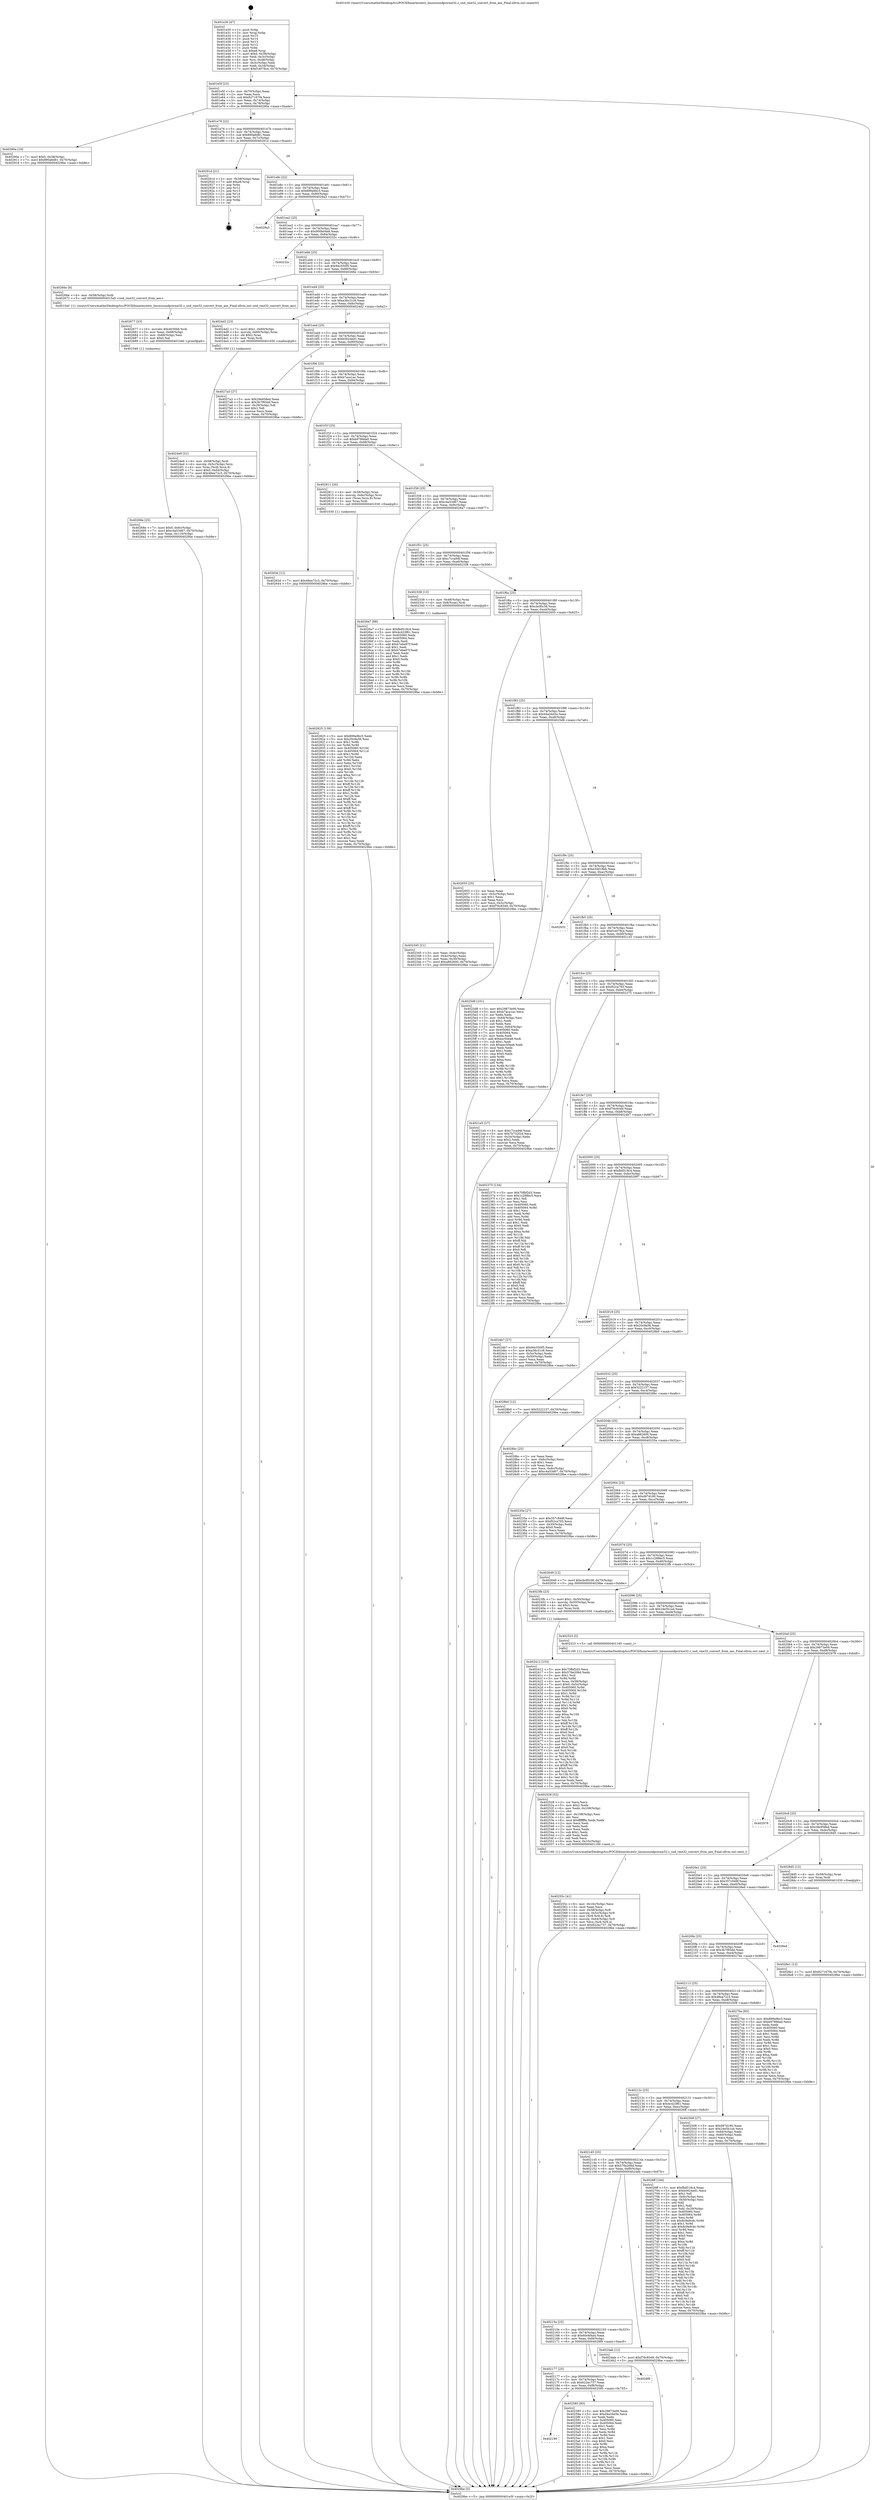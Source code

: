 digraph "0x401e30" {
  label = "0x401e30 (/mnt/c/Users/mathe/Desktop/tcc/POCII/binaries/extr_linuxsoundpcirme32.c_snd_rme32_convert_from_aes_Final-ollvm.out::main(0))"
  labelloc = "t"
  node[shape=record]

  Entry [label="",width=0.3,height=0.3,shape=circle,fillcolor=black,style=filled]
  "0x401e5f" [label="{
     0x401e5f [23]\l
     | [instrs]\l
     &nbsp;&nbsp;0x401e5f \<+3\>: mov -0x70(%rbp),%eax\l
     &nbsp;&nbsp;0x401e62 \<+2\>: mov %eax,%ecx\l
     &nbsp;&nbsp;0x401e64 \<+6\>: sub $0x827167f4,%ecx\l
     &nbsp;&nbsp;0x401e6a \<+3\>: mov %eax,-0x74(%rbp)\l
     &nbsp;&nbsp;0x401e6d \<+3\>: mov %ecx,-0x78(%rbp)\l
     &nbsp;&nbsp;0x401e70 \<+6\>: je 000000000040290a \<main+0xada\>\l
  }"]
  "0x40290a" [label="{
     0x40290a [19]\l
     | [instrs]\l
     &nbsp;&nbsp;0x40290a \<+7\>: movl $0x0,-0x38(%rbp)\l
     &nbsp;&nbsp;0x402911 \<+7\>: movl $0x890a6d81,-0x70(%rbp)\l
     &nbsp;&nbsp;0x402918 \<+5\>: jmp 00000000004029be \<main+0xb8e\>\l
  }"]
  "0x401e76" [label="{
     0x401e76 [22]\l
     | [instrs]\l
     &nbsp;&nbsp;0x401e76 \<+5\>: jmp 0000000000401e7b \<main+0x4b\>\l
     &nbsp;&nbsp;0x401e7b \<+3\>: mov -0x74(%rbp),%eax\l
     &nbsp;&nbsp;0x401e7e \<+5\>: sub $0x890a6d81,%eax\l
     &nbsp;&nbsp;0x401e83 \<+3\>: mov %eax,-0x7c(%rbp)\l
     &nbsp;&nbsp;0x401e86 \<+6\>: je 000000000040291d \<main+0xaed\>\l
  }"]
  Exit [label="",width=0.3,height=0.3,shape=circle,fillcolor=black,style=filled,peripheries=2]
  "0x40291d" [label="{
     0x40291d [21]\l
     | [instrs]\l
     &nbsp;&nbsp;0x40291d \<+3\>: mov -0x38(%rbp),%eax\l
     &nbsp;&nbsp;0x402920 \<+7\>: add $0xe8,%rsp\l
     &nbsp;&nbsp;0x402927 \<+1\>: pop %rbx\l
     &nbsp;&nbsp;0x402928 \<+2\>: pop %r12\l
     &nbsp;&nbsp;0x40292a \<+2\>: pop %r13\l
     &nbsp;&nbsp;0x40292c \<+2\>: pop %r14\l
     &nbsp;&nbsp;0x40292e \<+2\>: pop %r15\l
     &nbsp;&nbsp;0x402930 \<+1\>: pop %rbp\l
     &nbsp;&nbsp;0x402931 \<+1\>: ret\l
  }"]
  "0x401e8c" [label="{
     0x401e8c [22]\l
     | [instrs]\l
     &nbsp;&nbsp;0x401e8c \<+5\>: jmp 0000000000401e91 \<main+0x61\>\l
     &nbsp;&nbsp;0x401e91 \<+3\>: mov -0x74(%rbp),%eax\l
     &nbsp;&nbsp;0x401e94 \<+5\>: sub $0x899a9bc5,%eax\l
     &nbsp;&nbsp;0x401e99 \<+3\>: mov %eax,-0x80(%rbp)\l
     &nbsp;&nbsp;0x401e9c \<+6\>: je 00000000004029a3 \<main+0xb73\>\l
  }"]
  "0x4028e1" [label="{
     0x4028e1 [12]\l
     | [instrs]\l
     &nbsp;&nbsp;0x4028e1 \<+7\>: movl $0x827167f4,-0x70(%rbp)\l
     &nbsp;&nbsp;0x4028e8 \<+5\>: jmp 00000000004029be \<main+0xb8e\>\l
  }"]
  "0x4029a3" [label="{
     0x4029a3\l
  }", style=dashed]
  "0x401ea2" [label="{
     0x401ea2 [25]\l
     | [instrs]\l
     &nbsp;&nbsp;0x401ea2 \<+5\>: jmp 0000000000401ea7 \<main+0x77\>\l
     &nbsp;&nbsp;0x401ea7 \<+3\>: mov -0x74(%rbp),%eax\l
     &nbsp;&nbsp;0x401eaa \<+5\>: sub $0x900b04e8,%eax\l
     &nbsp;&nbsp;0x401eaf \<+6\>: mov %eax,-0x84(%rbp)\l
     &nbsp;&nbsp;0x401eb5 \<+6\>: je 000000000040232c \<main+0x4fc\>\l
  }"]
  "0x402825" [label="{
     0x402825 [139]\l
     | [instrs]\l
     &nbsp;&nbsp;0x402825 \<+5\>: mov $0x899a9bc5,%edx\l
     &nbsp;&nbsp;0x40282a \<+5\>: mov $0x20c9a56,%esi\l
     &nbsp;&nbsp;0x40282f \<+3\>: mov $0x1,%r8b\l
     &nbsp;&nbsp;0x402832 \<+3\>: xor %r9d,%r9d\l
     &nbsp;&nbsp;0x402835 \<+8\>: mov 0x405060,%r10d\l
     &nbsp;&nbsp;0x40283d \<+8\>: mov 0x405064,%r11d\l
     &nbsp;&nbsp;0x402845 \<+4\>: sub $0x1,%r9d\l
     &nbsp;&nbsp;0x402849 \<+3\>: mov %r10d,%ebx\l
     &nbsp;&nbsp;0x40284c \<+3\>: add %r9d,%ebx\l
     &nbsp;&nbsp;0x40284f \<+4\>: imul %ebx,%r10d\l
     &nbsp;&nbsp;0x402853 \<+4\>: and $0x1,%r10d\l
     &nbsp;&nbsp;0x402857 \<+4\>: cmp $0x0,%r10d\l
     &nbsp;&nbsp;0x40285b \<+4\>: sete %r14b\l
     &nbsp;&nbsp;0x40285f \<+4\>: cmp $0xa,%r11d\l
     &nbsp;&nbsp;0x402863 \<+4\>: setl %r15b\l
     &nbsp;&nbsp;0x402867 \<+3\>: mov %r14b,%r12b\l
     &nbsp;&nbsp;0x40286a \<+4\>: xor $0xff,%r12b\l
     &nbsp;&nbsp;0x40286e \<+3\>: mov %r15b,%r13b\l
     &nbsp;&nbsp;0x402871 \<+4\>: xor $0xff,%r13b\l
     &nbsp;&nbsp;0x402875 \<+4\>: xor $0x1,%r8b\l
     &nbsp;&nbsp;0x402879 \<+3\>: mov %r12b,%al\l
     &nbsp;&nbsp;0x40287c \<+2\>: and $0xff,%al\l
     &nbsp;&nbsp;0x40287e \<+3\>: and %r8b,%r14b\l
     &nbsp;&nbsp;0x402881 \<+3\>: mov %r13b,%cl\l
     &nbsp;&nbsp;0x402884 \<+3\>: and $0xff,%cl\l
     &nbsp;&nbsp;0x402887 \<+3\>: and %r8b,%r15b\l
     &nbsp;&nbsp;0x40288a \<+3\>: or %r14b,%al\l
     &nbsp;&nbsp;0x40288d \<+3\>: or %r15b,%cl\l
     &nbsp;&nbsp;0x402890 \<+2\>: xor %cl,%al\l
     &nbsp;&nbsp;0x402892 \<+3\>: or %r13b,%r12b\l
     &nbsp;&nbsp;0x402895 \<+4\>: xor $0xff,%r12b\l
     &nbsp;&nbsp;0x402899 \<+4\>: or $0x1,%r8b\l
     &nbsp;&nbsp;0x40289d \<+3\>: and %r8b,%r12b\l
     &nbsp;&nbsp;0x4028a0 \<+3\>: or %r12b,%al\l
     &nbsp;&nbsp;0x4028a3 \<+2\>: test $0x1,%al\l
     &nbsp;&nbsp;0x4028a5 \<+3\>: cmovne %esi,%edx\l
     &nbsp;&nbsp;0x4028a8 \<+3\>: mov %edx,-0x70(%rbp)\l
     &nbsp;&nbsp;0x4028ab \<+5\>: jmp 00000000004029be \<main+0xb8e\>\l
  }"]
  "0x40232c" [label="{
     0x40232c\l
  }", style=dashed]
  "0x401ebb" [label="{
     0x401ebb [25]\l
     | [instrs]\l
     &nbsp;&nbsp;0x401ebb \<+5\>: jmp 0000000000401ec0 \<main+0x90\>\l
     &nbsp;&nbsp;0x401ec0 \<+3\>: mov -0x74(%rbp),%eax\l
     &nbsp;&nbsp;0x401ec3 \<+5\>: sub $0x94c550f5,%eax\l
     &nbsp;&nbsp;0x401ec8 \<+6\>: mov %eax,-0x88(%rbp)\l
     &nbsp;&nbsp;0x401ece \<+6\>: je 000000000040266e \<main+0x83e\>\l
  }"]
  "0x40268e" [label="{
     0x40268e [25]\l
     | [instrs]\l
     &nbsp;&nbsp;0x40268e \<+7\>: movl $0x0,-0x6c(%rbp)\l
     &nbsp;&nbsp;0x402695 \<+7\>: movl $0xc4a53d67,-0x70(%rbp)\l
     &nbsp;&nbsp;0x40269c \<+6\>: mov %eax,-0x110(%rbp)\l
     &nbsp;&nbsp;0x4026a2 \<+5\>: jmp 00000000004029be \<main+0xb8e\>\l
  }"]
  "0x40266e" [label="{
     0x40266e [9]\l
     | [instrs]\l
     &nbsp;&nbsp;0x40266e \<+4\>: mov -0x58(%rbp),%rdi\l
     &nbsp;&nbsp;0x402672 \<+5\>: call 00000000004015a0 \<snd_rme32_convert_from_aes\>\l
     | [calls]\l
     &nbsp;&nbsp;0x4015a0 \{1\} (/mnt/c/Users/mathe/Desktop/tcc/POCII/binaries/extr_linuxsoundpcirme32.c_snd_rme32_convert_from_aes_Final-ollvm.out::snd_rme32_convert_from_aes)\l
  }"]
  "0x401ed4" [label="{
     0x401ed4 [25]\l
     | [instrs]\l
     &nbsp;&nbsp;0x401ed4 \<+5\>: jmp 0000000000401ed9 \<main+0xa9\>\l
     &nbsp;&nbsp;0x401ed9 \<+3\>: mov -0x74(%rbp),%eax\l
     &nbsp;&nbsp;0x401edc \<+5\>: sub $0xa36c31c6,%eax\l
     &nbsp;&nbsp;0x401ee1 \<+6\>: mov %eax,-0x8c(%rbp)\l
     &nbsp;&nbsp;0x401ee7 \<+6\>: je 00000000004024d2 \<main+0x6a2\>\l
  }"]
  "0x402677" [label="{
     0x402677 [23]\l
     | [instrs]\l
     &nbsp;&nbsp;0x402677 \<+10\>: movabs $0x4030b6,%rdi\l
     &nbsp;&nbsp;0x402681 \<+3\>: mov %eax,-0x68(%rbp)\l
     &nbsp;&nbsp;0x402684 \<+3\>: mov -0x68(%rbp),%esi\l
     &nbsp;&nbsp;0x402687 \<+2\>: mov $0x0,%al\l
     &nbsp;&nbsp;0x402689 \<+5\>: call 0000000000401040 \<printf@plt\>\l
     | [calls]\l
     &nbsp;&nbsp;0x401040 \{1\} (unknown)\l
  }"]
  "0x4024d2" [label="{
     0x4024d2 [23]\l
     | [instrs]\l
     &nbsp;&nbsp;0x4024d2 \<+7\>: movl $0x1,-0x60(%rbp)\l
     &nbsp;&nbsp;0x4024d9 \<+4\>: movslq -0x60(%rbp),%rax\l
     &nbsp;&nbsp;0x4024dd \<+4\>: shl $0x2,%rax\l
     &nbsp;&nbsp;0x4024e1 \<+3\>: mov %rax,%rdi\l
     &nbsp;&nbsp;0x4024e4 \<+5\>: call 0000000000401050 \<malloc@plt\>\l
     | [calls]\l
     &nbsp;&nbsp;0x401050 \{1\} (unknown)\l
  }"]
  "0x401eed" [label="{
     0x401eed [25]\l
     | [instrs]\l
     &nbsp;&nbsp;0x401eed \<+5\>: jmp 0000000000401ef2 \<main+0xc2\>\l
     &nbsp;&nbsp;0x401ef2 \<+3\>: mov -0x74(%rbp),%eax\l
     &nbsp;&nbsp;0x401ef5 \<+5\>: sub $0xb5624ed1,%eax\l
     &nbsp;&nbsp;0x401efa \<+6\>: mov %eax,-0x90(%rbp)\l
     &nbsp;&nbsp;0x401f00 \<+6\>: je 00000000004027a3 \<main+0x973\>\l
  }"]
  "0x402190" [label="{
     0x402190\l
  }", style=dashed]
  "0x4027a3" [label="{
     0x4027a3 [27]\l
     | [instrs]\l
     &nbsp;&nbsp;0x4027a3 \<+5\>: mov $0x29e958ed,%eax\l
     &nbsp;&nbsp;0x4027a8 \<+5\>: mov $0x3b7f93dd,%ecx\l
     &nbsp;&nbsp;0x4027ad \<+3\>: mov -0x29(%rbp),%dl\l
     &nbsp;&nbsp;0x4027b0 \<+3\>: test $0x1,%dl\l
     &nbsp;&nbsp;0x4027b3 \<+3\>: cmovne %ecx,%eax\l
     &nbsp;&nbsp;0x4027b6 \<+3\>: mov %eax,-0x70(%rbp)\l
     &nbsp;&nbsp;0x4027b9 \<+5\>: jmp 00000000004029be \<main+0xb8e\>\l
  }"]
  "0x401f06" [label="{
     0x401f06 [25]\l
     | [instrs]\l
     &nbsp;&nbsp;0x401f06 \<+5\>: jmp 0000000000401f0b \<main+0xdb\>\l
     &nbsp;&nbsp;0x401f0b \<+3\>: mov -0x74(%rbp),%eax\l
     &nbsp;&nbsp;0x401f0e \<+5\>: sub $0xb7aca1ac,%eax\l
     &nbsp;&nbsp;0x401f13 \<+6\>: mov %eax,-0x94(%rbp)\l
     &nbsp;&nbsp;0x401f19 \<+6\>: je 000000000040263d \<main+0x80d\>\l
  }"]
  "0x402585" [label="{
     0x402585 [83]\l
     | [instrs]\l
     &nbsp;&nbsp;0x402585 \<+5\>: mov $0x29873e09,%eax\l
     &nbsp;&nbsp;0x40258a \<+5\>: mov $0xd4a34d3e,%ecx\l
     &nbsp;&nbsp;0x40258f \<+2\>: xor %edx,%edx\l
     &nbsp;&nbsp;0x402591 \<+7\>: mov 0x405060,%esi\l
     &nbsp;&nbsp;0x402598 \<+7\>: mov 0x405064,%edi\l
     &nbsp;&nbsp;0x40259f \<+3\>: sub $0x1,%edx\l
     &nbsp;&nbsp;0x4025a2 \<+3\>: mov %esi,%r8d\l
     &nbsp;&nbsp;0x4025a5 \<+3\>: add %edx,%r8d\l
     &nbsp;&nbsp;0x4025a8 \<+4\>: imul %r8d,%esi\l
     &nbsp;&nbsp;0x4025ac \<+3\>: and $0x1,%esi\l
     &nbsp;&nbsp;0x4025af \<+3\>: cmp $0x0,%esi\l
     &nbsp;&nbsp;0x4025b2 \<+4\>: sete %r9b\l
     &nbsp;&nbsp;0x4025b6 \<+3\>: cmp $0xa,%edi\l
     &nbsp;&nbsp;0x4025b9 \<+4\>: setl %r10b\l
     &nbsp;&nbsp;0x4025bd \<+3\>: mov %r9b,%r11b\l
     &nbsp;&nbsp;0x4025c0 \<+3\>: and %r10b,%r11b\l
     &nbsp;&nbsp;0x4025c3 \<+3\>: xor %r10b,%r9b\l
     &nbsp;&nbsp;0x4025c6 \<+3\>: or %r9b,%r11b\l
     &nbsp;&nbsp;0x4025c9 \<+4\>: test $0x1,%r11b\l
     &nbsp;&nbsp;0x4025cd \<+3\>: cmovne %ecx,%eax\l
     &nbsp;&nbsp;0x4025d0 \<+3\>: mov %eax,-0x70(%rbp)\l
     &nbsp;&nbsp;0x4025d3 \<+5\>: jmp 00000000004029be \<main+0xb8e\>\l
  }"]
  "0x40263d" [label="{
     0x40263d [12]\l
     | [instrs]\l
     &nbsp;&nbsp;0x40263d \<+7\>: movl $0x48ea72c3,-0x70(%rbp)\l
     &nbsp;&nbsp;0x402644 \<+5\>: jmp 00000000004029be \<main+0xb8e\>\l
  }"]
  "0x401f1f" [label="{
     0x401f1f [25]\l
     | [instrs]\l
     &nbsp;&nbsp;0x401f1f \<+5\>: jmp 0000000000401f24 \<main+0xf4\>\l
     &nbsp;&nbsp;0x401f24 \<+3\>: mov -0x74(%rbp),%eax\l
     &nbsp;&nbsp;0x401f27 \<+5\>: sub $0xb9789da0,%eax\l
     &nbsp;&nbsp;0x401f2c \<+6\>: mov %eax,-0x98(%rbp)\l
     &nbsp;&nbsp;0x401f32 \<+6\>: je 0000000000402811 \<main+0x9e1\>\l
  }"]
  "0x402177" [label="{
     0x402177 [25]\l
     | [instrs]\l
     &nbsp;&nbsp;0x402177 \<+5\>: jmp 000000000040217c \<main+0x34c\>\l
     &nbsp;&nbsp;0x40217c \<+3\>: mov -0x74(%rbp),%eax\l
     &nbsp;&nbsp;0x40217f \<+5\>: sub $0x622ec737,%eax\l
     &nbsp;&nbsp;0x402184 \<+6\>: mov %eax,-0xf8(%rbp)\l
     &nbsp;&nbsp;0x40218a \<+6\>: je 0000000000402585 \<main+0x755\>\l
  }"]
  "0x402811" [label="{
     0x402811 [20]\l
     | [instrs]\l
     &nbsp;&nbsp;0x402811 \<+4\>: mov -0x58(%rbp),%rax\l
     &nbsp;&nbsp;0x402815 \<+4\>: movslq -0x6c(%rbp),%rcx\l
     &nbsp;&nbsp;0x402819 \<+4\>: mov (%rax,%rcx,8),%rax\l
     &nbsp;&nbsp;0x40281d \<+3\>: mov %rax,%rdi\l
     &nbsp;&nbsp;0x402820 \<+5\>: call 0000000000401030 \<free@plt\>\l
     | [calls]\l
     &nbsp;&nbsp;0x401030 \{1\} (unknown)\l
  }"]
  "0x401f38" [label="{
     0x401f38 [25]\l
     | [instrs]\l
     &nbsp;&nbsp;0x401f38 \<+5\>: jmp 0000000000401f3d \<main+0x10d\>\l
     &nbsp;&nbsp;0x401f3d \<+3\>: mov -0x74(%rbp),%eax\l
     &nbsp;&nbsp;0x401f40 \<+5\>: sub $0xc4a53d67,%eax\l
     &nbsp;&nbsp;0x401f45 \<+6\>: mov %eax,-0x9c(%rbp)\l
     &nbsp;&nbsp;0x401f4b \<+6\>: je 00000000004026a7 \<main+0x877\>\l
  }"]
  "0x4028f9" [label="{
     0x4028f9\l
  }", style=dashed]
  "0x4026a7" [label="{
     0x4026a7 [88]\l
     | [instrs]\l
     &nbsp;&nbsp;0x4026a7 \<+5\>: mov $0xfbd518c4,%eax\l
     &nbsp;&nbsp;0x4026ac \<+5\>: mov $0x4c423f61,%ecx\l
     &nbsp;&nbsp;0x4026b1 \<+7\>: mov 0x405060,%edx\l
     &nbsp;&nbsp;0x4026b8 \<+7\>: mov 0x405064,%esi\l
     &nbsp;&nbsp;0x4026bf \<+2\>: mov %edx,%edi\l
     &nbsp;&nbsp;0x4026c1 \<+6\>: add $0xb7ebe97f,%edi\l
     &nbsp;&nbsp;0x4026c7 \<+3\>: sub $0x1,%edi\l
     &nbsp;&nbsp;0x4026ca \<+6\>: sub $0xb7ebe97f,%edi\l
     &nbsp;&nbsp;0x4026d0 \<+3\>: imul %edi,%edx\l
     &nbsp;&nbsp;0x4026d3 \<+3\>: and $0x1,%edx\l
     &nbsp;&nbsp;0x4026d6 \<+3\>: cmp $0x0,%edx\l
     &nbsp;&nbsp;0x4026d9 \<+4\>: sete %r8b\l
     &nbsp;&nbsp;0x4026dd \<+3\>: cmp $0xa,%esi\l
     &nbsp;&nbsp;0x4026e0 \<+4\>: setl %r9b\l
     &nbsp;&nbsp;0x4026e4 \<+3\>: mov %r8b,%r10b\l
     &nbsp;&nbsp;0x4026e7 \<+3\>: and %r9b,%r10b\l
     &nbsp;&nbsp;0x4026ea \<+3\>: xor %r9b,%r8b\l
     &nbsp;&nbsp;0x4026ed \<+3\>: or %r8b,%r10b\l
     &nbsp;&nbsp;0x4026f0 \<+4\>: test $0x1,%r10b\l
     &nbsp;&nbsp;0x4026f4 \<+3\>: cmovne %ecx,%eax\l
     &nbsp;&nbsp;0x4026f7 \<+3\>: mov %eax,-0x70(%rbp)\l
     &nbsp;&nbsp;0x4026fa \<+5\>: jmp 00000000004029be \<main+0xb8e\>\l
  }"]
  "0x401f51" [label="{
     0x401f51 [25]\l
     | [instrs]\l
     &nbsp;&nbsp;0x401f51 \<+5\>: jmp 0000000000401f56 \<main+0x126\>\l
     &nbsp;&nbsp;0x401f56 \<+3\>: mov -0x74(%rbp),%eax\l
     &nbsp;&nbsp;0x401f59 \<+5\>: sub $0xc7cca94f,%eax\l
     &nbsp;&nbsp;0x401f5e \<+6\>: mov %eax,-0xa0(%rbp)\l
     &nbsp;&nbsp;0x401f64 \<+6\>: je 0000000000402338 \<main+0x508\>\l
  }"]
  "0x40255c" [label="{
     0x40255c [41]\l
     | [instrs]\l
     &nbsp;&nbsp;0x40255c \<+6\>: mov -0x10c(%rbp),%ecx\l
     &nbsp;&nbsp;0x402562 \<+3\>: imul %eax,%ecx\l
     &nbsp;&nbsp;0x402565 \<+4\>: mov -0x58(%rbp),%r8\l
     &nbsp;&nbsp;0x402569 \<+4\>: movslq -0x5c(%rbp),%r9\l
     &nbsp;&nbsp;0x40256d \<+4\>: mov (%r8,%r9,8),%r8\l
     &nbsp;&nbsp;0x402571 \<+4\>: movslq -0x64(%rbp),%r9\l
     &nbsp;&nbsp;0x402575 \<+4\>: mov %ecx,(%r8,%r9,4)\l
     &nbsp;&nbsp;0x402579 \<+7\>: movl $0x622ec737,-0x70(%rbp)\l
     &nbsp;&nbsp;0x402580 \<+5\>: jmp 00000000004029be \<main+0xb8e\>\l
  }"]
  "0x402338" [label="{
     0x402338 [13]\l
     | [instrs]\l
     &nbsp;&nbsp;0x402338 \<+4\>: mov -0x48(%rbp),%rax\l
     &nbsp;&nbsp;0x40233c \<+4\>: mov 0x8(%rax),%rdi\l
     &nbsp;&nbsp;0x402340 \<+5\>: call 0000000000401060 \<atoi@plt\>\l
     | [calls]\l
     &nbsp;&nbsp;0x401060 \{1\} (unknown)\l
  }"]
  "0x401f6a" [label="{
     0x401f6a [25]\l
     | [instrs]\l
     &nbsp;&nbsp;0x401f6a \<+5\>: jmp 0000000000401f6f \<main+0x13f\>\l
     &nbsp;&nbsp;0x401f6f \<+3\>: mov -0x74(%rbp),%eax\l
     &nbsp;&nbsp;0x401f72 \<+5\>: sub $0xcbcf0c38,%eax\l
     &nbsp;&nbsp;0x401f77 \<+6\>: mov %eax,-0xa4(%rbp)\l
     &nbsp;&nbsp;0x401f7d \<+6\>: je 0000000000402655 \<main+0x825\>\l
  }"]
  "0x402528" [label="{
     0x402528 [52]\l
     | [instrs]\l
     &nbsp;&nbsp;0x402528 \<+2\>: xor %ecx,%ecx\l
     &nbsp;&nbsp;0x40252a \<+5\>: mov $0x2,%edx\l
     &nbsp;&nbsp;0x40252f \<+6\>: mov %edx,-0x108(%rbp)\l
     &nbsp;&nbsp;0x402535 \<+1\>: cltd\l
     &nbsp;&nbsp;0x402536 \<+6\>: mov -0x108(%rbp),%esi\l
     &nbsp;&nbsp;0x40253c \<+2\>: idiv %esi\l
     &nbsp;&nbsp;0x40253e \<+6\>: imul $0xfffffffe,%edx,%edx\l
     &nbsp;&nbsp;0x402544 \<+2\>: mov %ecx,%edi\l
     &nbsp;&nbsp;0x402546 \<+2\>: sub %edx,%edi\l
     &nbsp;&nbsp;0x402548 \<+2\>: mov %ecx,%edx\l
     &nbsp;&nbsp;0x40254a \<+3\>: sub $0x1,%edx\l
     &nbsp;&nbsp;0x40254d \<+2\>: add %edx,%edi\l
     &nbsp;&nbsp;0x40254f \<+2\>: sub %edi,%ecx\l
     &nbsp;&nbsp;0x402551 \<+6\>: mov %ecx,-0x10c(%rbp)\l
     &nbsp;&nbsp;0x402557 \<+5\>: call 0000000000401160 \<next_i\>\l
     | [calls]\l
     &nbsp;&nbsp;0x401160 \{1\} (/mnt/c/Users/mathe/Desktop/tcc/POCII/binaries/extr_linuxsoundpcirme32.c_snd_rme32_convert_from_aes_Final-ollvm.out::next_i)\l
  }"]
  "0x402655" [label="{
     0x402655 [25]\l
     | [instrs]\l
     &nbsp;&nbsp;0x402655 \<+2\>: xor %eax,%eax\l
     &nbsp;&nbsp;0x402657 \<+3\>: mov -0x5c(%rbp),%ecx\l
     &nbsp;&nbsp;0x40265a \<+3\>: sub $0x1,%eax\l
     &nbsp;&nbsp;0x40265d \<+2\>: sub %eax,%ecx\l
     &nbsp;&nbsp;0x40265f \<+3\>: mov %ecx,-0x5c(%rbp)\l
     &nbsp;&nbsp;0x402662 \<+7\>: movl $0xf76c8349,-0x70(%rbp)\l
     &nbsp;&nbsp;0x402669 \<+5\>: jmp 00000000004029be \<main+0xb8e\>\l
  }"]
  "0x401f83" [label="{
     0x401f83 [25]\l
     | [instrs]\l
     &nbsp;&nbsp;0x401f83 \<+5\>: jmp 0000000000401f88 \<main+0x158\>\l
     &nbsp;&nbsp;0x401f88 \<+3\>: mov -0x74(%rbp),%eax\l
     &nbsp;&nbsp;0x401f8b \<+5\>: sub $0xd4a34d3e,%eax\l
     &nbsp;&nbsp;0x401f90 \<+6\>: mov %eax,-0xa8(%rbp)\l
     &nbsp;&nbsp;0x401f96 \<+6\>: je 00000000004025d8 \<main+0x7a8\>\l
  }"]
  "0x4024e9" [label="{
     0x4024e9 [31]\l
     | [instrs]\l
     &nbsp;&nbsp;0x4024e9 \<+4\>: mov -0x58(%rbp),%rdi\l
     &nbsp;&nbsp;0x4024ed \<+4\>: movslq -0x5c(%rbp),%rcx\l
     &nbsp;&nbsp;0x4024f1 \<+4\>: mov %rax,(%rdi,%rcx,8)\l
     &nbsp;&nbsp;0x4024f5 \<+7\>: movl $0x0,-0x64(%rbp)\l
     &nbsp;&nbsp;0x4024fc \<+7\>: movl $0x48ea72c3,-0x70(%rbp)\l
     &nbsp;&nbsp;0x402503 \<+5\>: jmp 00000000004029be \<main+0xb8e\>\l
  }"]
  "0x4025d8" [label="{
     0x4025d8 [101]\l
     | [instrs]\l
     &nbsp;&nbsp;0x4025d8 \<+5\>: mov $0x29873e09,%eax\l
     &nbsp;&nbsp;0x4025dd \<+5\>: mov $0xb7aca1ac,%ecx\l
     &nbsp;&nbsp;0x4025e2 \<+2\>: xor %edx,%edx\l
     &nbsp;&nbsp;0x4025e4 \<+3\>: mov -0x64(%rbp),%esi\l
     &nbsp;&nbsp;0x4025e7 \<+3\>: sub $0x1,%edx\l
     &nbsp;&nbsp;0x4025ea \<+2\>: sub %edx,%esi\l
     &nbsp;&nbsp;0x4025ec \<+3\>: mov %esi,-0x64(%rbp)\l
     &nbsp;&nbsp;0x4025ef \<+7\>: mov 0x405060,%edx\l
     &nbsp;&nbsp;0x4025f6 \<+7\>: mov 0x405064,%esi\l
     &nbsp;&nbsp;0x4025fd \<+2\>: mov %edx,%edi\l
     &nbsp;&nbsp;0x4025ff \<+6\>: add $0xeec50ea8,%edi\l
     &nbsp;&nbsp;0x402605 \<+3\>: sub $0x1,%edi\l
     &nbsp;&nbsp;0x402608 \<+6\>: sub $0xeec50ea8,%edi\l
     &nbsp;&nbsp;0x40260e \<+3\>: imul %edi,%edx\l
     &nbsp;&nbsp;0x402611 \<+3\>: and $0x1,%edx\l
     &nbsp;&nbsp;0x402614 \<+3\>: cmp $0x0,%edx\l
     &nbsp;&nbsp;0x402617 \<+4\>: sete %r8b\l
     &nbsp;&nbsp;0x40261b \<+3\>: cmp $0xa,%esi\l
     &nbsp;&nbsp;0x40261e \<+4\>: setl %r9b\l
     &nbsp;&nbsp;0x402622 \<+3\>: mov %r8b,%r10b\l
     &nbsp;&nbsp;0x402625 \<+3\>: and %r9b,%r10b\l
     &nbsp;&nbsp;0x402628 \<+3\>: xor %r9b,%r8b\l
     &nbsp;&nbsp;0x40262b \<+3\>: or %r8b,%r10b\l
     &nbsp;&nbsp;0x40262e \<+4\>: test $0x1,%r10b\l
     &nbsp;&nbsp;0x402632 \<+3\>: cmovne %ecx,%eax\l
     &nbsp;&nbsp;0x402635 \<+3\>: mov %eax,-0x70(%rbp)\l
     &nbsp;&nbsp;0x402638 \<+5\>: jmp 00000000004029be \<main+0xb8e\>\l
  }"]
  "0x401f9c" [label="{
     0x401f9c [25]\l
     | [instrs]\l
     &nbsp;&nbsp;0x401f9c \<+5\>: jmp 0000000000401fa1 \<main+0x171\>\l
     &nbsp;&nbsp;0x401fa1 \<+3\>: mov -0x74(%rbp),%eax\l
     &nbsp;&nbsp;0x401fa4 \<+5\>: sub $0xe34d18bb,%eax\l
     &nbsp;&nbsp;0x401fa9 \<+6\>: mov %eax,-0xac(%rbp)\l
     &nbsp;&nbsp;0x401faf \<+6\>: je 0000000000402932 \<main+0xb02\>\l
  }"]
  "0x40215e" [label="{
     0x40215e [25]\l
     | [instrs]\l
     &nbsp;&nbsp;0x40215e \<+5\>: jmp 0000000000402163 \<main+0x333\>\l
     &nbsp;&nbsp;0x402163 \<+3\>: mov -0x74(%rbp),%eax\l
     &nbsp;&nbsp;0x402166 \<+5\>: sub $0x60c6f4a4,%eax\l
     &nbsp;&nbsp;0x40216b \<+6\>: mov %eax,-0xf4(%rbp)\l
     &nbsp;&nbsp;0x402171 \<+6\>: je 00000000004028f9 \<main+0xac9\>\l
  }"]
  "0x402932" [label="{
     0x402932\l
  }", style=dashed]
  "0x401fb5" [label="{
     0x401fb5 [25]\l
     | [instrs]\l
     &nbsp;&nbsp;0x401fb5 \<+5\>: jmp 0000000000401fba \<main+0x18a\>\l
     &nbsp;&nbsp;0x401fba \<+3\>: mov -0x74(%rbp),%eax\l
     &nbsp;&nbsp;0x401fbd \<+5\>: sub $0xf1e078ce,%eax\l
     &nbsp;&nbsp;0x401fc2 \<+6\>: mov %eax,-0xb0(%rbp)\l
     &nbsp;&nbsp;0x401fc8 \<+6\>: je 00000000004021e5 \<main+0x3b5\>\l
  }"]
  "0x4024ab" [label="{
     0x4024ab [12]\l
     | [instrs]\l
     &nbsp;&nbsp;0x4024ab \<+7\>: movl $0xf76c8349,-0x70(%rbp)\l
     &nbsp;&nbsp;0x4024b2 \<+5\>: jmp 00000000004029be \<main+0xb8e\>\l
  }"]
  "0x4021e5" [label="{
     0x4021e5 [27]\l
     | [instrs]\l
     &nbsp;&nbsp;0x4021e5 \<+5\>: mov $0xc7cca94f,%eax\l
     &nbsp;&nbsp;0x4021ea \<+5\>: mov $0x7b732f24,%ecx\l
     &nbsp;&nbsp;0x4021ef \<+3\>: mov -0x34(%rbp),%edx\l
     &nbsp;&nbsp;0x4021f2 \<+3\>: cmp $0x2,%edx\l
     &nbsp;&nbsp;0x4021f5 \<+3\>: cmovne %ecx,%eax\l
     &nbsp;&nbsp;0x4021f8 \<+3\>: mov %eax,-0x70(%rbp)\l
     &nbsp;&nbsp;0x4021fb \<+5\>: jmp 00000000004029be \<main+0xb8e\>\l
  }"]
  "0x401fce" [label="{
     0x401fce [25]\l
     | [instrs]\l
     &nbsp;&nbsp;0x401fce \<+5\>: jmp 0000000000401fd3 \<main+0x1a3\>\l
     &nbsp;&nbsp;0x401fd3 \<+3\>: mov -0x74(%rbp),%eax\l
     &nbsp;&nbsp;0x401fd6 \<+5\>: sub $0xf52ca793,%eax\l
     &nbsp;&nbsp;0x401fdb \<+6\>: mov %eax,-0xb4(%rbp)\l
     &nbsp;&nbsp;0x401fe1 \<+6\>: je 0000000000402375 \<main+0x545\>\l
  }"]
  "0x4029be" [label="{
     0x4029be [5]\l
     | [instrs]\l
     &nbsp;&nbsp;0x4029be \<+5\>: jmp 0000000000401e5f \<main+0x2f\>\l
  }"]
  "0x401e30" [label="{
     0x401e30 [47]\l
     | [instrs]\l
     &nbsp;&nbsp;0x401e30 \<+1\>: push %rbp\l
     &nbsp;&nbsp;0x401e31 \<+3\>: mov %rsp,%rbp\l
     &nbsp;&nbsp;0x401e34 \<+2\>: push %r15\l
     &nbsp;&nbsp;0x401e36 \<+2\>: push %r14\l
     &nbsp;&nbsp;0x401e38 \<+2\>: push %r13\l
     &nbsp;&nbsp;0x401e3a \<+2\>: push %r12\l
     &nbsp;&nbsp;0x401e3c \<+1\>: push %rbx\l
     &nbsp;&nbsp;0x401e3d \<+7\>: sub $0xe8,%rsp\l
     &nbsp;&nbsp;0x401e44 \<+7\>: movl $0x0,-0x38(%rbp)\l
     &nbsp;&nbsp;0x401e4b \<+3\>: mov %edi,-0x3c(%rbp)\l
     &nbsp;&nbsp;0x401e4e \<+4\>: mov %rsi,-0x48(%rbp)\l
     &nbsp;&nbsp;0x401e52 \<+3\>: mov -0x3c(%rbp),%edi\l
     &nbsp;&nbsp;0x401e55 \<+3\>: mov %edi,-0x34(%rbp)\l
     &nbsp;&nbsp;0x401e58 \<+7\>: movl $0xf1e078ce,-0x70(%rbp)\l
  }"]
  "0x402345" [label="{
     0x402345 [21]\l
     | [instrs]\l
     &nbsp;&nbsp;0x402345 \<+3\>: mov %eax,-0x4c(%rbp)\l
     &nbsp;&nbsp;0x402348 \<+3\>: mov -0x4c(%rbp),%eax\l
     &nbsp;&nbsp;0x40234b \<+3\>: mov %eax,-0x30(%rbp)\l
     &nbsp;&nbsp;0x40234e \<+7\>: movl $0xa862600,-0x70(%rbp)\l
     &nbsp;&nbsp;0x402355 \<+5\>: jmp 00000000004029be \<main+0xb8e\>\l
  }"]
  "0x402145" [label="{
     0x402145 [25]\l
     | [instrs]\l
     &nbsp;&nbsp;0x402145 \<+5\>: jmp 000000000040214a \<main+0x31a\>\l
     &nbsp;&nbsp;0x40214a \<+3\>: mov -0x74(%rbp),%eax\l
     &nbsp;&nbsp;0x40214d \<+5\>: sub $0x576e206d,%eax\l
     &nbsp;&nbsp;0x402152 \<+6\>: mov %eax,-0xf0(%rbp)\l
     &nbsp;&nbsp;0x402158 \<+6\>: je 00000000004024ab \<main+0x67b\>\l
  }"]
  "0x402375" [label="{
     0x402375 [134]\l
     | [instrs]\l
     &nbsp;&nbsp;0x402375 \<+5\>: mov $0x70fbf2d3,%eax\l
     &nbsp;&nbsp;0x40237a \<+5\>: mov $0x1c288bc5,%ecx\l
     &nbsp;&nbsp;0x40237f \<+2\>: mov $0x1,%dl\l
     &nbsp;&nbsp;0x402381 \<+2\>: xor %esi,%esi\l
     &nbsp;&nbsp;0x402383 \<+7\>: mov 0x405060,%edi\l
     &nbsp;&nbsp;0x40238a \<+8\>: mov 0x405064,%r8d\l
     &nbsp;&nbsp;0x402392 \<+3\>: sub $0x1,%esi\l
     &nbsp;&nbsp;0x402395 \<+3\>: mov %edi,%r9d\l
     &nbsp;&nbsp;0x402398 \<+3\>: add %esi,%r9d\l
     &nbsp;&nbsp;0x40239b \<+4\>: imul %r9d,%edi\l
     &nbsp;&nbsp;0x40239f \<+3\>: and $0x1,%edi\l
     &nbsp;&nbsp;0x4023a2 \<+3\>: cmp $0x0,%edi\l
     &nbsp;&nbsp;0x4023a5 \<+4\>: sete %r10b\l
     &nbsp;&nbsp;0x4023a9 \<+4\>: cmp $0xa,%r8d\l
     &nbsp;&nbsp;0x4023ad \<+4\>: setl %r11b\l
     &nbsp;&nbsp;0x4023b1 \<+3\>: mov %r10b,%bl\l
     &nbsp;&nbsp;0x4023b4 \<+3\>: xor $0xff,%bl\l
     &nbsp;&nbsp;0x4023b7 \<+3\>: mov %r11b,%r14b\l
     &nbsp;&nbsp;0x4023ba \<+4\>: xor $0xff,%r14b\l
     &nbsp;&nbsp;0x4023be \<+3\>: xor $0x0,%dl\l
     &nbsp;&nbsp;0x4023c1 \<+3\>: mov %bl,%r15b\l
     &nbsp;&nbsp;0x4023c4 \<+4\>: and $0x0,%r15b\l
     &nbsp;&nbsp;0x4023c8 \<+3\>: and %dl,%r10b\l
     &nbsp;&nbsp;0x4023cb \<+3\>: mov %r14b,%r12b\l
     &nbsp;&nbsp;0x4023ce \<+4\>: and $0x0,%r12b\l
     &nbsp;&nbsp;0x4023d2 \<+3\>: and %dl,%r11b\l
     &nbsp;&nbsp;0x4023d5 \<+3\>: or %r10b,%r15b\l
     &nbsp;&nbsp;0x4023d8 \<+3\>: or %r11b,%r12b\l
     &nbsp;&nbsp;0x4023db \<+3\>: xor %r12b,%r15b\l
     &nbsp;&nbsp;0x4023de \<+3\>: or %r14b,%bl\l
     &nbsp;&nbsp;0x4023e1 \<+3\>: xor $0xff,%bl\l
     &nbsp;&nbsp;0x4023e4 \<+3\>: or $0x0,%dl\l
     &nbsp;&nbsp;0x4023e7 \<+2\>: and %dl,%bl\l
     &nbsp;&nbsp;0x4023e9 \<+3\>: or %bl,%r15b\l
     &nbsp;&nbsp;0x4023ec \<+4\>: test $0x1,%r15b\l
     &nbsp;&nbsp;0x4023f0 \<+3\>: cmovne %ecx,%eax\l
     &nbsp;&nbsp;0x4023f3 \<+3\>: mov %eax,-0x70(%rbp)\l
     &nbsp;&nbsp;0x4023f6 \<+5\>: jmp 00000000004029be \<main+0xb8e\>\l
  }"]
  "0x401fe7" [label="{
     0x401fe7 [25]\l
     | [instrs]\l
     &nbsp;&nbsp;0x401fe7 \<+5\>: jmp 0000000000401fec \<main+0x1bc\>\l
     &nbsp;&nbsp;0x401fec \<+3\>: mov -0x74(%rbp),%eax\l
     &nbsp;&nbsp;0x401fef \<+5\>: sub $0xf76c8349,%eax\l
     &nbsp;&nbsp;0x401ff4 \<+6\>: mov %eax,-0xb8(%rbp)\l
     &nbsp;&nbsp;0x401ffa \<+6\>: je 00000000004024b7 \<main+0x687\>\l
  }"]
  "0x4026ff" [label="{
     0x4026ff [164]\l
     | [instrs]\l
     &nbsp;&nbsp;0x4026ff \<+5\>: mov $0xfbd518c4,%eax\l
     &nbsp;&nbsp;0x402704 \<+5\>: mov $0xb5624ed1,%ecx\l
     &nbsp;&nbsp;0x402709 \<+2\>: mov $0x1,%dl\l
     &nbsp;&nbsp;0x40270b \<+3\>: mov -0x6c(%rbp),%esi\l
     &nbsp;&nbsp;0x40270e \<+3\>: cmp -0x50(%rbp),%esi\l
     &nbsp;&nbsp;0x402711 \<+4\>: setl %dil\l
     &nbsp;&nbsp;0x402715 \<+4\>: and $0x1,%dil\l
     &nbsp;&nbsp;0x402719 \<+4\>: mov %dil,-0x29(%rbp)\l
     &nbsp;&nbsp;0x40271d \<+7\>: mov 0x405060,%esi\l
     &nbsp;&nbsp;0x402724 \<+8\>: mov 0x405064,%r8d\l
     &nbsp;&nbsp;0x40272c \<+3\>: mov %esi,%r9d\l
     &nbsp;&nbsp;0x40272f \<+7\>: sub $0x8c9a9cdc,%r9d\l
     &nbsp;&nbsp;0x402736 \<+4\>: sub $0x1,%r9d\l
     &nbsp;&nbsp;0x40273a \<+7\>: add $0x8c9a9cdc,%r9d\l
     &nbsp;&nbsp;0x402741 \<+4\>: imul %r9d,%esi\l
     &nbsp;&nbsp;0x402745 \<+3\>: and $0x1,%esi\l
     &nbsp;&nbsp;0x402748 \<+3\>: cmp $0x0,%esi\l
     &nbsp;&nbsp;0x40274b \<+4\>: sete %dil\l
     &nbsp;&nbsp;0x40274f \<+4\>: cmp $0xa,%r8d\l
     &nbsp;&nbsp;0x402753 \<+4\>: setl %r10b\l
     &nbsp;&nbsp;0x402757 \<+3\>: mov %dil,%r11b\l
     &nbsp;&nbsp;0x40275a \<+4\>: xor $0xff,%r11b\l
     &nbsp;&nbsp;0x40275e \<+3\>: mov %r10b,%bl\l
     &nbsp;&nbsp;0x402761 \<+3\>: xor $0xff,%bl\l
     &nbsp;&nbsp;0x402764 \<+3\>: xor $0x0,%dl\l
     &nbsp;&nbsp;0x402767 \<+3\>: mov %r11b,%r14b\l
     &nbsp;&nbsp;0x40276a \<+4\>: and $0x0,%r14b\l
     &nbsp;&nbsp;0x40276e \<+3\>: and %dl,%dil\l
     &nbsp;&nbsp;0x402771 \<+3\>: mov %bl,%r15b\l
     &nbsp;&nbsp;0x402774 \<+4\>: and $0x0,%r15b\l
     &nbsp;&nbsp;0x402778 \<+3\>: and %dl,%r10b\l
     &nbsp;&nbsp;0x40277b \<+3\>: or %dil,%r14b\l
     &nbsp;&nbsp;0x40277e \<+3\>: or %r10b,%r15b\l
     &nbsp;&nbsp;0x402781 \<+3\>: xor %r15b,%r14b\l
     &nbsp;&nbsp;0x402784 \<+3\>: or %bl,%r11b\l
     &nbsp;&nbsp;0x402787 \<+4\>: xor $0xff,%r11b\l
     &nbsp;&nbsp;0x40278b \<+3\>: or $0x0,%dl\l
     &nbsp;&nbsp;0x40278e \<+3\>: and %dl,%r11b\l
     &nbsp;&nbsp;0x402791 \<+3\>: or %r11b,%r14b\l
     &nbsp;&nbsp;0x402794 \<+4\>: test $0x1,%r14b\l
     &nbsp;&nbsp;0x402798 \<+3\>: cmovne %ecx,%eax\l
     &nbsp;&nbsp;0x40279b \<+3\>: mov %eax,-0x70(%rbp)\l
     &nbsp;&nbsp;0x40279e \<+5\>: jmp 00000000004029be \<main+0xb8e\>\l
  }"]
  "0x4024b7" [label="{
     0x4024b7 [27]\l
     | [instrs]\l
     &nbsp;&nbsp;0x4024b7 \<+5\>: mov $0x94c550f5,%eax\l
     &nbsp;&nbsp;0x4024bc \<+5\>: mov $0xa36c31c6,%ecx\l
     &nbsp;&nbsp;0x4024c1 \<+3\>: mov -0x5c(%rbp),%edx\l
     &nbsp;&nbsp;0x4024c4 \<+3\>: cmp -0x50(%rbp),%edx\l
     &nbsp;&nbsp;0x4024c7 \<+3\>: cmovl %ecx,%eax\l
     &nbsp;&nbsp;0x4024ca \<+3\>: mov %eax,-0x70(%rbp)\l
     &nbsp;&nbsp;0x4024cd \<+5\>: jmp 00000000004029be \<main+0xb8e\>\l
  }"]
  "0x402000" [label="{
     0x402000 [25]\l
     | [instrs]\l
     &nbsp;&nbsp;0x402000 \<+5\>: jmp 0000000000402005 \<main+0x1d5\>\l
     &nbsp;&nbsp;0x402005 \<+3\>: mov -0x74(%rbp),%eax\l
     &nbsp;&nbsp;0x402008 \<+5\>: sub $0xfbd518c4,%eax\l
     &nbsp;&nbsp;0x40200d \<+6\>: mov %eax,-0xbc(%rbp)\l
     &nbsp;&nbsp;0x402013 \<+6\>: je 0000000000402997 \<main+0xb67\>\l
  }"]
  "0x40212c" [label="{
     0x40212c [25]\l
     | [instrs]\l
     &nbsp;&nbsp;0x40212c \<+5\>: jmp 0000000000402131 \<main+0x301\>\l
     &nbsp;&nbsp;0x402131 \<+3\>: mov -0x74(%rbp),%eax\l
     &nbsp;&nbsp;0x402134 \<+5\>: sub $0x4c423f61,%eax\l
     &nbsp;&nbsp;0x402139 \<+6\>: mov %eax,-0xec(%rbp)\l
     &nbsp;&nbsp;0x40213f \<+6\>: je 00000000004026ff \<main+0x8cf\>\l
  }"]
  "0x402997" [label="{
     0x402997\l
  }", style=dashed]
  "0x402019" [label="{
     0x402019 [25]\l
     | [instrs]\l
     &nbsp;&nbsp;0x402019 \<+5\>: jmp 000000000040201e \<main+0x1ee\>\l
     &nbsp;&nbsp;0x40201e \<+3\>: mov -0x74(%rbp),%eax\l
     &nbsp;&nbsp;0x402021 \<+5\>: sub $0x20c9a56,%eax\l
     &nbsp;&nbsp;0x402026 \<+6\>: mov %eax,-0xc0(%rbp)\l
     &nbsp;&nbsp;0x40202c \<+6\>: je 00000000004028b0 \<main+0xa80\>\l
  }"]
  "0x402508" [label="{
     0x402508 [27]\l
     | [instrs]\l
     &nbsp;&nbsp;0x402508 \<+5\>: mov $0xd97d180,%eax\l
     &nbsp;&nbsp;0x40250d \<+5\>: mov $0x24e5b1a4,%ecx\l
     &nbsp;&nbsp;0x402512 \<+3\>: mov -0x64(%rbp),%edx\l
     &nbsp;&nbsp;0x402515 \<+3\>: cmp -0x60(%rbp),%edx\l
     &nbsp;&nbsp;0x402518 \<+3\>: cmovl %ecx,%eax\l
     &nbsp;&nbsp;0x40251b \<+3\>: mov %eax,-0x70(%rbp)\l
     &nbsp;&nbsp;0x40251e \<+5\>: jmp 00000000004029be \<main+0xb8e\>\l
  }"]
  "0x4028b0" [label="{
     0x4028b0 [12]\l
     | [instrs]\l
     &nbsp;&nbsp;0x4028b0 \<+7\>: movl $0x5222157,-0x70(%rbp)\l
     &nbsp;&nbsp;0x4028b7 \<+5\>: jmp 00000000004029be \<main+0xb8e\>\l
  }"]
  "0x402032" [label="{
     0x402032 [25]\l
     | [instrs]\l
     &nbsp;&nbsp;0x402032 \<+5\>: jmp 0000000000402037 \<main+0x207\>\l
     &nbsp;&nbsp;0x402037 \<+3\>: mov -0x74(%rbp),%eax\l
     &nbsp;&nbsp;0x40203a \<+5\>: sub $0x5222157,%eax\l
     &nbsp;&nbsp;0x40203f \<+6\>: mov %eax,-0xc4(%rbp)\l
     &nbsp;&nbsp;0x402045 \<+6\>: je 00000000004028bc \<main+0xa8c\>\l
  }"]
  "0x402113" [label="{
     0x402113 [25]\l
     | [instrs]\l
     &nbsp;&nbsp;0x402113 \<+5\>: jmp 0000000000402118 \<main+0x2e8\>\l
     &nbsp;&nbsp;0x402118 \<+3\>: mov -0x74(%rbp),%eax\l
     &nbsp;&nbsp;0x40211b \<+5\>: sub $0x48ea72c3,%eax\l
     &nbsp;&nbsp;0x402120 \<+6\>: mov %eax,-0xe8(%rbp)\l
     &nbsp;&nbsp;0x402126 \<+6\>: je 0000000000402508 \<main+0x6d8\>\l
  }"]
  "0x4028bc" [label="{
     0x4028bc [25]\l
     | [instrs]\l
     &nbsp;&nbsp;0x4028bc \<+2\>: xor %eax,%eax\l
     &nbsp;&nbsp;0x4028be \<+3\>: mov -0x6c(%rbp),%ecx\l
     &nbsp;&nbsp;0x4028c1 \<+3\>: sub $0x1,%eax\l
     &nbsp;&nbsp;0x4028c4 \<+2\>: sub %eax,%ecx\l
     &nbsp;&nbsp;0x4028c6 \<+3\>: mov %ecx,-0x6c(%rbp)\l
     &nbsp;&nbsp;0x4028c9 \<+7\>: movl $0xc4a53d67,-0x70(%rbp)\l
     &nbsp;&nbsp;0x4028d0 \<+5\>: jmp 00000000004029be \<main+0xb8e\>\l
  }"]
  "0x40204b" [label="{
     0x40204b [25]\l
     | [instrs]\l
     &nbsp;&nbsp;0x40204b \<+5\>: jmp 0000000000402050 \<main+0x220\>\l
     &nbsp;&nbsp;0x402050 \<+3\>: mov -0x74(%rbp),%eax\l
     &nbsp;&nbsp;0x402053 \<+5\>: sub $0xa862600,%eax\l
     &nbsp;&nbsp;0x402058 \<+6\>: mov %eax,-0xc8(%rbp)\l
     &nbsp;&nbsp;0x40205e \<+6\>: je 000000000040235a \<main+0x52a\>\l
  }"]
  "0x4027be" [label="{
     0x4027be [83]\l
     | [instrs]\l
     &nbsp;&nbsp;0x4027be \<+5\>: mov $0x899a9bc5,%eax\l
     &nbsp;&nbsp;0x4027c3 \<+5\>: mov $0xb9789da0,%ecx\l
     &nbsp;&nbsp;0x4027c8 \<+2\>: xor %edx,%edx\l
     &nbsp;&nbsp;0x4027ca \<+7\>: mov 0x405060,%esi\l
     &nbsp;&nbsp;0x4027d1 \<+7\>: mov 0x405064,%edi\l
     &nbsp;&nbsp;0x4027d8 \<+3\>: sub $0x1,%edx\l
     &nbsp;&nbsp;0x4027db \<+3\>: mov %esi,%r8d\l
     &nbsp;&nbsp;0x4027de \<+3\>: add %edx,%r8d\l
     &nbsp;&nbsp;0x4027e1 \<+4\>: imul %r8d,%esi\l
     &nbsp;&nbsp;0x4027e5 \<+3\>: and $0x1,%esi\l
     &nbsp;&nbsp;0x4027e8 \<+3\>: cmp $0x0,%esi\l
     &nbsp;&nbsp;0x4027eb \<+4\>: sete %r9b\l
     &nbsp;&nbsp;0x4027ef \<+3\>: cmp $0xa,%edi\l
     &nbsp;&nbsp;0x4027f2 \<+4\>: setl %r10b\l
     &nbsp;&nbsp;0x4027f6 \<+3\>: mov %r9b,%r11b\l
     &nbsp;&nbsp;0x4027f9 \<+3\>: and %r10b,%r11b\l
     &nbsp;&nbsp;0x4027fc \<+3\>: xor %r10b,%r9b\l
     &nbsp;&nbsp;0x4027ff \<+3\>: or %r9b,%r11b\l
     &nbsp;&nbsp;0x402802 \<+4\>: test $0x1,%r11b\l
     &nbsp;&nbsp;0x402806 \<+3\>: cmovne %ecx,%eax\l
     &nbsp;&nbsp;0x402809 \<+3\>: mov %eax,-0x70(%rbp)\l
     &nbsp;&nbsp;0x40280c \<+5\>: jmp 00000000004029be \<main+0xb8e\>\l
  }"]
  "0x40235a" [label="{
     0x40235a [27]\l
     | [instrs]\l
     &nbsp;&nbsp;0x40235a \<+5\>: mov $0x357c949f,%eax\l
     &nbsp;&nbsp;0x40235f \<+5\>: mov $0xf52ca793,%ecx\l
     &nbsp;&nbsp;0x402364 \<+3\>: mov -0x30(%rbp),%edx\l
     &nbsp;&nbsp;0x402367 \<+3\>: cmp $0x0,%edx\l
     &nbsp;&nbsp;0x40236a \<+3\>: cmove %ecx,%eax\l
     &nbsp;&nbsp;0x40236d \<+3\>: mov %eax,-0x70(%rbp)\l
     &nbsp;&nbsp;0x402370 \<+5\>: jmp 00000000004029be \<main+0xb8e\>\l
  }"]
  "0x402064" [label="{
     0x402064 [25]\l
     | [instrs]\l
     &nbsp;&nbsp;0x402064 \<+5\>: jmp 0000000000402069 \<main+0x239\>\l
     &nbsp;&nbsp;0x402069 \<+3\>: mov -0x74(%rbp),%eax\l
     &nbsp;&nbsp;0x40206c \<+5\>: sub $0xd97d180,%eax\l
     &nbsp;&nbsp;0x402071 \<+6\>: mov %eax,-0xcc(%rbp)\l
     &nbsp;&nbsp;0x402077 \<+6\>: je 0000000000402649 \<main+0x819\>\l
  }"]
  "0x4020fa" [label="{
     0x4020fa [25]\l
     | [instrs]\l
     &nbsp;&nbsp;0x4020fa \<+5\>: jmp 00000000004020ff \<main+0x2cf\>\l
     &nbsp;&nbsp;0x4020ff \<+3\>: mov -0x74(%rbp),%eax\l
     &nbsp;&nbsp;0x402102 \<+5\>: sub $0x3b7f93dd,%eax\l
     &nbsp;&nbsp;0x402107 \<+6\>: mov %eax,-0xe4(%rbp)\l
     &nbsp;&nbsp;0x40210d \<+6\>: je 00000000004027be \<main+0x98e\>\l
  }"]
  "0x402649" [label="{
     0x402649 [12]\l
     | [instrs]\l
     &nbsp;&nbsp;0x402649 \<+7\>: movl $0xcbcf0c38,-0x70(%rbp)\l
     &nbsp;&nbsp;0x402650 \<+5\>: jmp 00000000004029be \<main+0xb8e\>\l
  }"]
  "0x40207d" [label="{
     0x40207d [25]\l
     | [instrs]\l
     &nbsp;&nbsp;0x40207d \<+5\>: jmp 0000000000402082 \<main+0x252\>\l
     &nbsp;&nbsp;0x402082 \<+3\>: mov -0x74(%rbp),%eax\l
     &nbsp;&nbsp;0x402085 \<+5\>: sub $0x1c288bc5,%eax\l
     &nbsp;&nbsp;0x40208a \<+6\>: mov %eax,-0xd0(%rbp)\l
     &nbsp;&nbsp;0x402090 \<+6\>: je 00000000004023fb \<main+0x5cb\>\l
  }"]
  "0x4028ed" [label="{
     0x4028ed\l
  }", style=dashed]
  "0x4023fb" [label="{
     0x4023fb [23]\l
     | [instrs]\l
     &nbsp;&nbsp;0x4023fb \<+7\>: movl $0x1,-0x50(%rbp)\l
     &nbsp;&nbsp;0x402402 \<+4\>: movslq -0x50(%rbp),%rax\l
     &nbsp;&nbsp;0x402406 \<+4\>: shl $0x3,%rax\l
     &nbsp;&nbsp;0x40240a \<+3\>: mov %rax,%rdi\l
     &nbsp;&nbsp;0x40240d \<+5\>: call 0000000000401050 \<malloc@plt\>\l
     | [calls]\l
     &nbsp;&nbsp;0x401050 \{1\} (unknown)\l
  }"]
  "0x402096" [label="{
     0x402096 [25]\l
     | [instrs]\l
     &nbsp;&nbsp;0x402096 \<+5\>: jmp 000000000040209b \<main+0x26b\>\l
     &nbsp;&nbsp;0x40209b \<+3\>: mov -0x74(%rbp),%eax\l
     &nbsp;&nbsp;0x40209e \<+5\>: sub $0x24e5b1a4,%eax\l
     &nbsp;&nbsp;0x4020a3 \<+6\>: mov %eax,-0xd4(%rbp)\l
     &nbsp;&nbsp;0x4020a9 \<+6\>: je 0000000000402523 \<main+0x6f3\>\l
  }"]
  "0x402412" [label="{
     0x402412 [153]\l
     | [instrs]\l
     &nbsp;&nbsp;0x402412 \<+5\>: mov $0x70fbf2d3,%ecx\l
     &nbsp;&nbsp;0x402417 \<+5\>: mov $0x576e206d,%edx\l
     &nbsp;&nbsp;0x40241c \<+3\>: mov $0x1,%sil\l
     &nbsp;&nbsp;0x40241f \<+3\>: xor %r8d,%r8d\l
     &nbsp;&nbsp;0x402422 \<+4\>: mov %rax,-0x58(%rbp)\l
     &nbsp;&nbsp;0x402426 \<+7\>: movl $0x0,-0x5c(%rbp)\l
     &nbsp;&nbsp;0x40242d \<+8\>: mov 0x405060,%r9d\l
     &nbsp;&nbsp;0x402435 \<+8\>: mov 0x405064,%r10d\l
     &nbsp;&nbsp;0x40243d \<+4\>: sub $0x1,%r8d\l
     &nbsp;&nbsp;0x402441 \<+3\>: mov %r9d,%r11d\l
     &nbsp;&nbsp;0x402444 \<+3\>: add %r8d,%r11d\l
     &nbsp;&nbsp;0x402447 \<+4\>: imul %r11d,%r9d\l
     &nbsp;&nbsp;0x40244b \<+4\>: and $0x1,%r9d\l
     &nbsp;&nbsp;0x40244f \<+4\>: cmp $0x0,%r9d\l
     &nbsp;&nbsp;0x402453 \<+3\>: sete %bl\l
     &nbsp;&nbsp;0x402456 \<+4\>: cmp $0xa,%r10d\l
     &nbsp;&nbsp;0x40245a \<+4\>: setl %r14b\l
     &nbsp;&nbsp;0x40245e \<+3\>: mov %bl,%r15b\l
     &nbsp;&nbsp;0x402461 \<+4\>: xor $0xff,%r15b\l
     &nbsp;&nbsp;0x402465 \<+3\>: mov %r14b,%r12b\l
     &nbsp;&nbsp;0x402468 \<+4\>: xor $0xff,%r12b\l
     &nbsp;&nbsp;0x40246c \<+4\>: xor $0x0,%sil\l
     &nbsp;&nbsp;0x402470 \<+3\>: mov %r15b,%r13b\l
     &nbsp;&nbsp;0x402473 \<+4\>: and $0x0,%r13b\l
     &nbsp;&nbsp;0x402477 \<+3\>: and %sil,%bl\l
     &nbsp;&nbsp;0x40247a \<+3\>: mov %r12b,%al\l
     &nbsp;&nbsp;0x40247d \<+2\>: and $0x0,%al\l
     &nbsp;&nbsp;0x40247f \<+3\>: and %sil,%r14b\l
     &nbsp;&nbsp;0x402482 \<+3\>: or %bl,%r13b\l
     &nbsp;&nbsp;0x402485 \<+3\>: or %r14b,%al\l
     &nbsp;&nbsp;0x402488 \<+3\>: xor %al,%r13b\l
     &nbsp;&nbsp;0x40248b \<+3\>: or %r12b,%r15b\l
     &nbsp;&nbsp;0x40248e \<+4\>: xor $0xff,%r15b\l
     &nbsp;&nbsp;0x402492 \<+4\>: or $0x0,%sil\l
     &nbsp;&nbsp;0x402496 \<+3\>: and %sil,%r15b\l
     &nbsp;&nbsp;0x402499 \<+3\>: or %r15b,%r13b\l
     &nbsp;&nbsp;0x40249c \<+4\>: test $0x1,%r13b\l
     &nbsp;&nbsp;0x4024a0 \<+3\>: cmovne %edx,%ecx\l
     &nbsp;&nbsp;0x4024a3 \<+3\>: mov %ecx,-0x70(%rbp)\l
     &nbsp;&nbsp;0x4024a6 \<+5\>: jmp 00000000004029be \<main+0xb8e\>\l
  }"]
  "0x4020e1" [label="{
     0x4020e1 [25]\l
     | [instrs]\l
     &nbsp;&nbsp;0x4020e1 \<+5\>: jmp 00000000004020e6 \<main+0x2b6\>\l
     &nbsp;&nbsp;0x4020e6 \<+3\>: mov -0x74(%rbp),%eax\l
     &nbsp;&nbsp;0x4020e9 \<+5\>: sub $0x357c949f,%eax\l
     &nbsp;&nbsp;0x4020ee \<+6\>: mov %eax,-0xe0(%rbp)\l
     &nbsp;&nbsp;0x4020f4 \<+6\>: je 00000000004028ed \<main+0xabd\>\l
  }"]
  "0x402523" [label="{
     0x402523 [5]\l
     | [instrs]\l
     &nbsp;&nbsp;0x402523 \<+5\>: call 0000000000401160 \<next_i\>\l
     | [calls]\l
     &nbsp;&nbsp;0x401160 \{1\} (/mnt/c/Users/mathe/Desktop/tcc/POCII/binaries/extr_linuxsoundpcirme32.c_snd_rme32_convert_from_aes_Final-ollvm.out::next_i)\l
  }"]
  "0x4020af" [label="{
     0x4020af [25]\l
     | [instrs]\l
     &nbsp;&nbsp;0x4020af \<+5\>: jmp 00000000004020b4 \<main+0x284\>\l
     &nbsp;&nbsp;0x4020b4 \<+3\>: mov -0x74(%rbp),%eax\l
     &nbsp;&nbsp;0x4020b7 \<+5\>: sub $0x29873e09,%eax\l
     &nbsp;&nbsp;0x4020bc \<+6\>: mov %eax,-0xd8(%rbp)\l
     &nbsp;&nbsp;0x4020c2 \<+6\>: je 0000000000402978 \<main+0xb48\>\l
  }"]
  "0x4028d5" [label="{
     0x4028d5 [12]\l
     | [instrs]\l
     &nbsp;&nbsp;0x4028d5 \<+4\>: mov -0x58(%rbp),%rax\l
     &nbsp;&nbsp;0x4028d9 \<+3\>: mov %rax,%rdi\l
     &nbsp;&nbsp;0x4028dc \<+5\>: call 0000000000401030 \<free@plt\>\l
     | [calls]\l
     &nbsp;&nbsp;0x401030 \{1\} (unknown)\l
  }"]
  "0x402978" [label="{
     0x402978\l
  }", style=dashed]
  "0x4020c8" [label="{
     0x4020c8 [25]\l
     | [instrs]\l
     &nbsp;&nbsp;0x4020c8 \<+5\>: jmp 00000000004020cd \<main+0x29d\>\l
     &nbsp;&nbsp;0x4020cd \<+3\>: mov -0x74(%rbp),%eax\l
     &nbsp;&nbsp;0x4020d0 \<+5\>: sub $0x29e958ed,%eax\l
     &nbsp;&nbsp;0x4020d5 \<+6\>: mov %eax,-0xdc(%rbp)\l
     &nbsp;&nbsp;0x4020db \<+6\>: je 00000000004028d5 \<main+0xaa5\>\l
  }"]
  Entry -> "0x401e30" [label=" 1"]
  "0x401e5f" -> "0x40290a" [label=" 1"]
  "0x401e5f" -> "0x401e76" [label=" 30"]
  "0x40291d" -> Exit [label=" 1"]
  "0x401e76" -> "0x40291d" [label=" 1"]
  "0x401e76" -> "0x401e8c" [label=" 29"]
  "0x40290a" -> "0x4029be" [label=" 1"]
  "0x401e8c" -> "0x4029a3" [label=" 0"]
  "0x401e8c" -> "0x401ea2" [label=" 29"]
  "0x4028e1" -> "0x4029be" [label=" 1"]
  "0x401ea2" -> "0x40232c" [label=" 0"]
  "0x401ea2" -> "0x401ebb" [label=" 29"]
  "0x4028d5" -> "0x4028e1" [label=" 1"]
  "0x401ebb" -> "0x40266e" [label=" 1"]
  "0x401ebb" -> "0x401ed4" [label=" 28"]
  "0x4028bc" -> "0x4029be" [label=" 1"]
  "0x401ed4" -> "0x4024d2" [label=" 1"]
  "0x401ed4" -> "0x401eed" [label=" 27"]
  "0x4028b0" -> "0x4029be" [label=" 1"]
  "0x401eed" -> "0x4027a3" [label=" 2"]
  "0x401eed" -> "0x401f06" [label=" 25"]
  "0x402825" -> "0x4029be" [label=" 1"]
  "0x401f06" -> "0x40263d" [label=" 1"]
  "0x401f06" -> "0x401f1f" [label=" 24"]
  "0x402811" -> "0x402825" [label=" 1"]
  "0x401f1f" -> "0x402811" [label=" 1"]
  "0x401f1f" -> "0x401f38" [label=" 23"]
  "0x4027a3" -> "0x4029be" [label=" 2"]
  "0x401f38" -> "0x4026a7" [label=" 2"]
  "0x401f38" -> "0x401f51" [label=" 21"]
  "0x4026ff" -> "0x4029be" [label=" 2"]
  "0x401f51" -> "0x402338" [label=" 1"]
  "0x401f51" -> "0x401f6a" [label=" 20"]
  "0x40268e" -> "0x4029be" [label=" 1"]
  "0x401f6a" -> "0x402655" [label=" 1"]
  "0x401f6a" -> "0x401f83" [label=" 19"]
  "0x402677" -> "0x40268e" [label=" 1"]
  "0x401f83" -> "0x4025d8" [label=" 1"]
  "0x401f83" -> "0x401f9c" [label=" 18"]
  "0x40266e" -> "0x402677" [label=" 1"]
  "0x401f9c" -> "0x402932" [label=" 0"]
  "0x401f9c" -> "0x401fb5" [label=" 18"]
  "0x402655" -> "0x4029be" [label=" 1"]
  "0x401fb5" -> "0x4021e5" [label=" 1"]
  "0x401fb5" -> "0x401fce" [label=" 17"]
  "0x4021e5" -> "0x4029be" [label=" 1"]
  "0x401e30" -> "0x401e5f" [label=" 1"]
  "0x4029be" -> "0x401e5f" [label=" 30"]
  "0x402338" -> "0x402345" [label=" 1"]
  "0x402345" -> "0x4029be" [label=" 1"]
  "0x402649" -> "0x4029be" [label=" 1"]
  "0x401fce" -> "0x402375" [label=" 1"]
  "0x401fce" -> "0x401fe7" [label=" 16"]
  "0x4025d8" -> "0x4029be" [label=" 1"]
  "0x401fe7" -> "0x4024b7" [label=" 2"]
  "0x401fe7" -> "0x402000" [label=" 14"]
  "0x402585" -> "0x4029be" [label=" 1"]
  "0x402000" -> "0x402997" [label=" 0"]
  "0x402000" -> "0x402019" [label=" 14"]
  "0x402177" -> "0x402585" [label=" 1"]
  "0x402019" -> "0x4028b0" [label=" 1"]
  "0x402019" -> "0x402032" [label=" 13"]
  "0x4027be" -> "0x4029be" [label=" 1"]
  "0x402032" -> "0x4028bc" [label=" 1"]
  "0x402032" -> "0x40204b" [label=" 12"]
  "0x40215e" -> "0x4028f9" [label=" 0"]
  "0x40204b" -> "0x40235a" [label=" 1"]
  "0x40204b" -> "0x402064" [label=" 11"]
  "0x40235a" -> "0x4029be" [label=" 1"]
  "0x402375" -> "0x4029be" [label=" 1"]
  "0x4026a7" -> "0x4029be" [label=" 2"]
  "0x402064" -> "0x402649" [label=" 1"]
  "0x402064" -> "0x40207d" [label=" 10"]
  "0x402528" -> "0x40255c" [label=" 1"]
  "0x40207d" -> "0x4023fb" [label=" 1"]
  "0x40207d" -> "0x402096" [label=" 9"]
  "0x4023fb" -> "0x402412" [label=" 1"]
  "0x402412" -> "0x4029be" [label=" 1"]
  "0x402523" -> "0x402528" [label=" 1"]
  "0x402096" -> "0x402523" [label=" 1"]
  "0x402096" -> "0x4020af" [label=" 8"]
  "0x4024e9" -> "0x4029be" [label=" 1"]
  "0x4020af" -> "0x402978" [label=" 0"]
  "0x4020af" -> "0x4020c8" [label=" 8"]
  "0x4024d2" -> "0x4024e9" [label=" 1"]
  "0x4020c8" -> "0x4028d5" [label=" 1"]
  "0x4020c8" -> "0x4020e1" [label=" 7"]
  "0x402508" -> "0x4029be" [label=" 2"]
  "0x4020e1" -> "0x4028ed" [label=" 0"]
  "0x4020e1" -> "0x4020fa" [label=" 7"]
  "0x40255c" -> "0x4029be" [label=" 1"]
  "0x4020fa" -> "0x4027be" [label=" 1"]
  "0x4020fa" -> "0x402113" [label=" 6"]
  "0x40215e" -> "0x402177" [label=" 1"]
  "0x402113" -> "0x402508" [label=" 2"]
  "0x402113" -> "0x40212c" [label=" 4"]
  "0x402177" -> "0x402190" [label=" 0"]
  "0x40212c" -> "0x4026ff" [label=" 2"]
  "0x40212c" -> "0x402145" [label=" 2"]
  "0x40263d" -> "0x4029be" [label=" 1"]
  "0x402145" -> "0x4024ab" [label=" 1"]
  "0x402145" -> "0x40215e" [label=" 1"]
  "0x4024ab" -> "0x4029be" [label=" 1"]
  "0x4024b7" -> "0x4029be" [label=" 2"]
}

